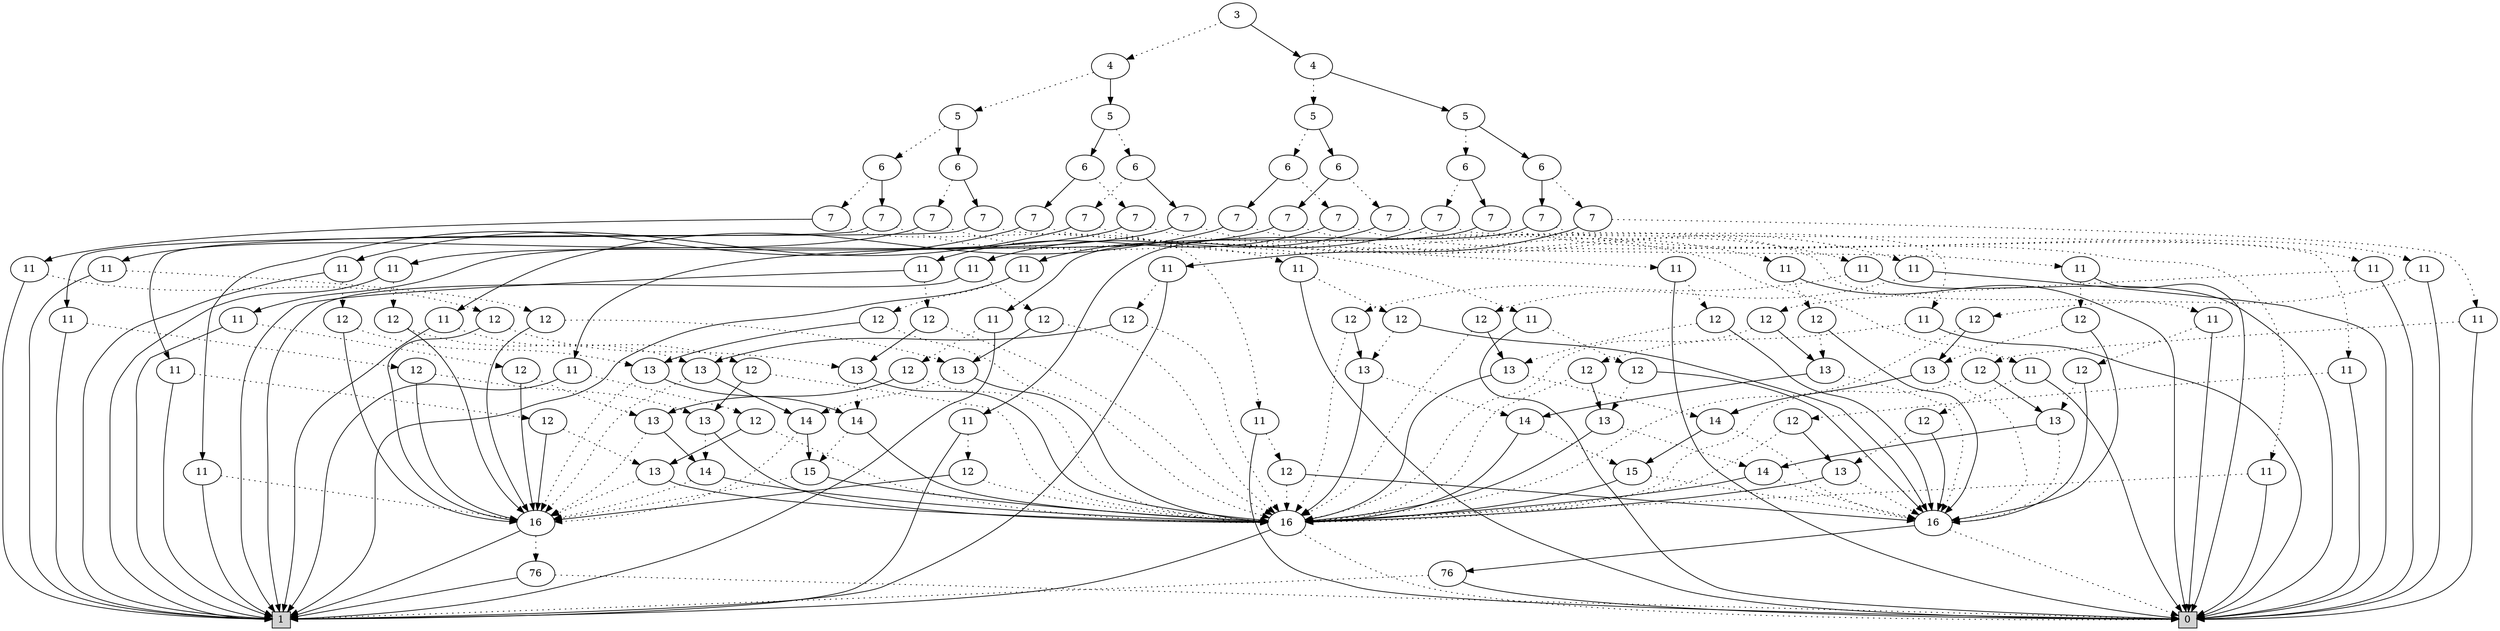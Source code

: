 digraph G {
0 [shape=box, label="0", style=filled, shape=box, height=0.3, width=0.3];
1 [shape=box, label="1", style=filled, shape=box, height=0.3, width=0.3];
176394 [label="3"];
176394 -> 176362 [style=dotted];
176394 -> 176393 [style=filled];
176362 [label="4"];
176362 -> 176344 [style=dotted];
176362 -> 176361 [style=filled];
176344 [label="5"];
176344 -> 176333 [style=dotted];
176344 -> 176343 [style=filled];
176333 [label="6"];
176333 -> 176327 [style=dotted];
176333 -> 176332 [style=filled];
176327 [label="7"];
176327 -> 175157 [style=dotted];
176327 -> 176326 [style=filled];
175157 [label="11"];
175157 -> 175156 [style=dotted];
175157 -> 0 [style=filled];
175156 [label="12"];
175156 -> 34 [style=dotted];
175156 -> 175155 [style=filled];
34 [label="16"];
34 -> 0 [style=dotted];
34 -> 1 [style=filled];
175155 [label="16"];
175155 -> 0 [style=dotted];
175155 -> 155 [style=filled];
155 [label="76"];
155 -> 1 [style=dotted];
155 -> 0 [style=filled];
176326 [label="11"];
176326 -> 176325 [style=dotted];
176326 -> 1 [style=filled];
176325 [label="12"];
176325 -> 176324 [style=dotted];
176325 -> 176321 [style=filled];
176324 [label="13"];
176324 -> 176323 [style=dotted];
176324 -> 34 [style=filled];
176323 [label="14"];
176323 -> 176322 [style=dotted];
176323 -> 34 [style=filled];
176322 [label="15"];
176322 -> 176321 [style=dotted];
176322 -> 34 [style=filled];
176321 [label="16"];
176321 -> 154 [style=dotted];
176321 -> 1 [style=filled];
154 [label="76"];
154 -> 0 [style=dotted];
154 -> 1 [style=filled];
176332 [label="7"];
176332 -> 175212 [style=dotted];
176332 -> 176331 [style=filled];
175212 [label="11"];
175212 -> 175211 [style=dotted];
175212 -> 0 [style=filled];
175211 [label="12"];
175211 -> 175210 [style=dotted];
175211 -> 175155 [style=filled];
175210 [label="13"];
175210 -> 175209 [style=dotted];
175210 -> 34 [style=filled];
175209 [label="14"];
175209 -> 175208 [style=dotted];
175209 -> 34 [style=filled];
175208 [label="15"];
175208 -> 175155 [style=dotted];
175208 -> 34 [style=filled];
176331 [label="11"];
176331 -> 176330 [style=dotted];
176331 -> 1 [style=filled];
176330 [label="12"];
176330 -> 176329 [style=dotted];
176330 -> 176321 [style=filled];
176329 [label="13"];
176329 -> 176328 [style=dotted];
176329 -> 34 [style=filled];
176328 [label="14"];
176328 -> 176321 [style=dotted];
176328 -> 34 [style=filled];
176343 [label="6"];
176343 -> 176338 [style=dotted];
176343 -> 176342 [style=filled];
176338 [label="7"];
176338 -> 175260 [style=dotted];
176338 -> 176337 [style=filled];
175260 [label="11"];
175260 -> 175259 [style=dotted];
175260 -> 0 [style=filled];
175259 [label="12"];
175259 -> 175258 [style=dotted];
175259 -> 175155 [style=filled];
175258 [label="13"];
175258 -> 175257 [style=dotted];
175258 -> 34 [style=filled];
175257 [label="14"];
175257 -> 175155 [style=dotted];
175257 -> 34 [style=filled];
176337 [label="11"];
176337 -> 176336 [style=dotted];
176337 -> 1 [style=filled];
176336 [label="12"];
176336 -> 176335 [style=dotted];
176336 -> 176321 [style=filled];
176335 [label="13"];
176335 -> 176334 [style=dotted];
176335 -> 34 [style=filled];
176334 [label="14"];
176334 -> 176321 [style=dotted];
176334 -> 176322 [style=filled];
176342 [label="7"];
176342 -> 175300 [style=dotted];
176342 -> 176341 [style=filled];
175300 [label="11"];
175300 -> 175299 [style=dotted];
175300 -> 0 [style=filled];
175299 [label="12"];
175299 -> 175298 [style=dotted];
175299 -> 175155 [style=filled];
175298 [label="13"];
175298 -> 175297 [style=dotted];
175298 -> 34 [style=filled];
175297 [label="14"];
175297 -> 175155 [style=dotted];
175297 -> 175208 [style=filled];
176341 [label="11"];
176341 -> 176340 [style=dotted];
176341 -> 1 [style=filled];
176340 [label="12"];
176340 -> 176339 [style=dotted];
176340 -> 176321 [style=filled];
176339 [label="13"];
176339 -> 176321 [style=dotted];
176339 -> 34 [style=filled];
176361 [label="5"];
176361 -> 176353 [style=dotted];
176361 -> 176360 [style=filled];
176353 [label="6"];
176353 -> 176348 [style=dotted];
176353 -> 176352 [style=filled];
176348 [label="7"];
176348 -> 175341 [style=dotted];
176348 -> 176347 [style=filled];
175341 [label="11"];
175341 -> 175340 [style=dotted];
175341 -> 0 [style=filled];
175340 [label="12"];
175340 -> 175339 [style=dotted];
175340 -> 175155 [style=filled];
175339 [label="13"];
175339 -> 175155 [style=dotted];
175339 -> 34 [style=filled];
176347 [label="11"];
176347 -> 176346 [style=dotted];
176347 -> 1 [style=filled];
176346 [label="12"];
176346 -> 176345 [style=dotted];
176346 -> 176321 [style=filled];
176345 [label="13"];
176345 -> 176321 [style=dotted];
176345 -> 176323 [style=filled];
176352 [label="7"];
176352 -> 175373 [style=dotted];
176352 -> 176351 [style=filled];
175373 [label="11"];
175373 -> 175372 [style=dotted];
175373 -> 0 [style=filled];
175372 [label="12"];
175372 -> 175371 [style=dotted];
175372 -> 175155 [style=filled];
175371 [label="13"];
175371 -> 175155 [style=dotted];
175371 -> 175209 [style=filled];
176351 [label="11"];
176351 -> 176350 [style=dotted];
176351 -> 1 [style=filled];
176350 [label="12"];
176350 -> 176349 [style=dotted];
176350 -> 176321 [style=filled];
176349 [label="13"];
176349 -> 176321 [style=dotted];
176349 -> 176328 [style=filled];
176360 [label="6"];
176360 -> 176357 [style=dotted];
176360 -> 176359 [style=filled];
176357 [label="7"];
176357 -> 175406 [style=dotted];
176357 -> 176356 [style=filled];
175406 [label="11"];
175406 -> 175405 [style=dotted];
175406 -> 0 [style=filled];
175405 [label="12"];
175405 -> 175404 [style=dotted];
175405 -> 175155 [style=filled];
175404 [label="13"];
175404 -> 175155 [style=dotted];
175404 -> 175257 [style=filled];
176356 [label="11"];
176356 -> 176355 [style=dotted];
176356 -> 1 [style=filled];
176355 [label="12"];
176355 -> 176354 [style=dotted];
176355 -> 176321 [style=filled];
176354 [label="13"];
176354 -> 176321 [style=dotted];
176354 -> 176334 [style=filled];
176359 [label="7"];
176359 -> 175438 [style=dotted];
176359 -> 176358 [style=filled];
175438 [label="11"];
175438 -> 175437 [style=dotted];
175438 -> 0 [style=filled];
175437 [label="12"];
175437 -> 175436 [style=dotted];
175437 -> 175155 [style=filled];
175436 [label="13"];
175436 -> 175155 [style=dotted];
175436 -> 175297 [style=filled];
176358 [label="11"];
176358 -> 176321 [style=dotted];
176358 -> 1 [style=filled];
176393 [label="4"];
176393 -> 176377 [style=dotted];
176393 -> 176392 [style=filled];
176377 [label="5"];
176377 -> 176369 [style=dotted];
176377 -> 176376 [style=filled];
176369 [label="6"];
176369 -> 176365 [style=dotted];
176369 -> 176368 [style=filled];
176365 [label="7"];
176365 -> 175471 [style=dotted];
176365 -> 176364 [style=filled];
175471 [label="11"];
175471 -> 34 [style=dotted];
175471 -> 0 [style=filled];
176364 [label="11"];
176364 -> 176363 [style=dotted];
176364 -> 1 [style=filled];
176363 [label="12"];
176363 -> 34 [style=dotted];
176363 -> 176324 [style=filled];
176368 [label="7"];
176368 -> 175495 [style=dotted];
176368 -> 176367 [style=filled];
175495 [label="11"];
175495 -> 175494 [style=dotted];
175495 -> 0 [style=filled];
175494 [label="12"];
175494 -> 34 [style=dotted];
175494 -> 175210 [style=filled];
176367 [label="11"];
176367 -> 176366 [style=dotted];
176367 -> 1 [style=filled];
176366 [label="12"];
176366 -> 34 [style=dotted];
176366 -> 176329 [style=filled];
176376 [label="6"];
176376 -> 176372 [style=dotted];
176376 -> 176375 [style=filled];
176372 [label="7"];
176372 -> 175520 [style=dotted];
176372 -> 176371 [style=filled];
175520 [label="11"];
175520 -> 175519 [style=dotted];
175520 -> 0 [style=filled];
175519 [label="12"];
175519 -> 34 [style=dotted];
175519 -> 175258 [style=filled];
176371 [label="11"];
176371 -> 176370 [style=dotted];
176371 -> 1 [style=filled];
176370 [label="12"];
176370 -> 34 [style=dotted];
176370 -> 176335 [style=filled];
176375 [label="7"];
176375 -> 175544 [style=dotted];
176375 -> 176374 [style=filled];
175544 [label="11"];
175544 -> 175543 [style=dotted];
175544 -> 0 [style=filled];
175543 [label="12"];
175543 -> 34 [style=dotted];
175543 -> 175298 [style=filled];
176374 [label="11"];
176374 -> 176373 [style=dotted];
176374 -> 1 [style=filled];
176373 [label="12"];
176373 -> 34 [style=dotted];
176373 -> 176339 [style=filled];
176392 [label="5"];
176392 -> 176384 [style=dotted];
176392 -> 176391 [style=filled];
176384 [label="6"];
176384 -> 176380 [style=dotted];
176384 -> 176383 [style=filled];
176380 [label="7"];
176380 -> 175570 [style=dotted];
176380 -> 176379 [style=filled];
175570 [label="11"];
175570 -> 175569 [style=dotted];
175570 -> 0 [style=filled];
175569 [label="12"];
175569 -> 34 [style=dotted];
175569 -> 175339 [style=filled];
176379 [label="11"];
176379 -> 176378 [style=dotted];
176379 -> 1 [style=filled];
176378 [label="12"];
176378 -> 34 [style=dotted];
176378 -> 176345 [style=filled];
176383 [label="7"];
176383 -> 175594 [style=dotted];
176383 -> 176382 [style=filled];
175594 [label="11"];
175594 -> 175593 [style=dotted];
175594 -> 0 [style=filled];
175593 [label="12"];
175593 -> 34 [style=dotted];
175593 -> 175371 [style=filled];
176382 [label="11"];
176382 -> 176381 [style=dotted];
176382 -> 1 [style=filled];
176381 [label="12"];
176381 -> 34 [style=dotted];
176381 -> 176349 [style=filled];
176391 [label="6"];
176391 -> 176387 [style=dotted];
176391 -> 176390 [style=filled];
176387 [label="7"];
176387 -> 175619 [style=dotted];
176387 -> 176386 [style=filled];
175619 [label="11"];
175619 -> 175618 [style=dotted];
175619 -> 0 [style=filled];
175618 [label="12"];
175618 -> 34 [style=dotted];
175618 -> 175404 [style=filled];
176386 [label="11"];
176386 -> 176385 [style=dotted];
176386 -> 1 [style=filled];
176385 [label="12"];
176385 -> 34 [style=dotted];
176385 -> 176354 [style=filled];
176390 [label="7"];
176390 -> 175643 [style=dotted];
176390 -> 176389 [style=filled];
175643 [label="11"];
175643 -> 175642 [style=dotted];
175643 -> 0 [style=filled];
175642 [label="12"];
175642 -> 34 [style=dotted];
175642 -> 175436 [style=filled];
176389 [label="11"];
176389 -> 176388 [style=dotted];
176389 -> 1 [style=filled];
176388 [label="12"];
176388 -> 34 [style=dotted];
176388 -> 176321 [style=filled];
}
